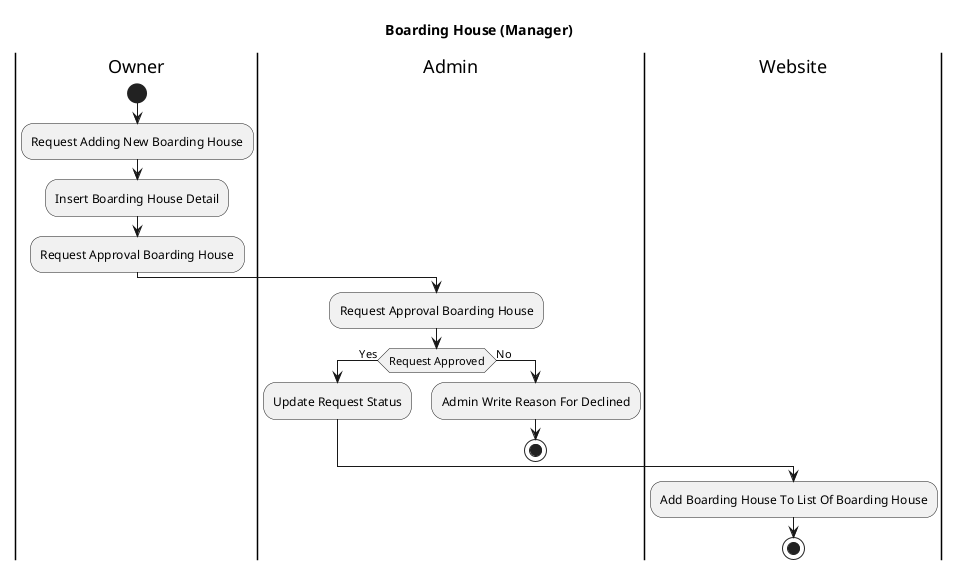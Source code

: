 @startuml
title Boarding House (Manager)
|Owner|
start

    :Request Adding New Boarding House;
    :Insert Boarding House Detail;
    :Request Approval Boarding House;
|Admin|
    :Request Approval Boarding House;

    If (Request Approved) then (Yes)
        :Update Request Status;
    else (No)
        :Admin Write Reason For Declined;
    stop
    endif

|Website|
    :Add Boarding House To List Of Boarding House;
stop
@enduml
